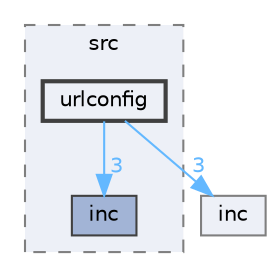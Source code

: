 digraph "/Users/mylhyz/Downloads/libupnp-1.14.18/upnp/src/urlconfig"
{
 // LATEX_PDF_SIZE
  bgcolor="transparent";
  edge [fontname=Helvetica,fontsize=10,labelfontname=Helvetica,labelfontsize=10];
  node [fontname=Helvetica,fontsize=10,shape=box,height=0.2,width=0.4];
  compound=true
  subgraph clusterdir_9eafd26b178b581de33acfe950a9348a {
    graph [ bgcolor="#edf0f7", pencolor="grey50", label="src", fontname=Helvetica,fontsize=10 style="filled,dashed", URL="dir_9eafd26b178b581de33acfe950a9348a.html",tooltip=""]
  dir_be5f34028fa5c62f24311a29a5bbedc5 [label="inc", fillcolor="#a2b4d6", color="grey25", style="filled", URL="dir_be5f34028fa5c62f24311a29a5bbedc5.html",tooltip=""];
  dir_3c3564b10897610b9cf1781271a2d2ab [label="urlconfig", fillcolor="#edf0f7", color="grey25", style="filled,bold", URL="dir_3c3564b10897610b9cf1781271a2d2ab.html",tooltip=""];
  }
  dir_3da35c713fa963ae049913675ac870d6 [label="inc", fillcolor="#edf0f7", color="grey50", style="filled", URL="dir_3da35c713fa963ae049913675ac870d6.html",tooltip=""];
  dir_3c3564b10897610b9cf1781271a2d2ab->dir_3da35c713fa963ae049913675ac870d6 [headlabel="3", labeldistance=1.5 headhref="dir_000024_000009.html" href="dir_000024_000009.html" color="steelblue1" fontcolor="steelblue1"];
  dir_3c3564b10897610b9cf1781271a2d2ab->dir_be5f34028fa5c62f24311a29a5bbedc5 [headlabel="3", labeldistance=1.5 headhref="dir_000024_000010.html" href="dir_000024_000010.html" color="steelblue1" fontcolor="steelblue1"];
}
